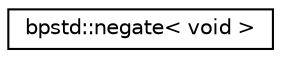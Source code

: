 digraph "Graphical Class Hierarchy"
{
 // LATEX_PDF_SIZE
  edge [fontname="Helvetica",fontsize="10",labelfontname="Helvetica",labelfontsize="10"];
  node [fontname="Helvetica",fontsize="10",shape=record];
  rankdir="LR";
  Node0 [label="bpstd::negate\< void \>",height=0.2,width=0.4,color="black", fillcolor="white", style="filled",URL="$dd/d18/structbpstd_1_1negate_3_01void_01_4.html",tooltip=" "];
}
